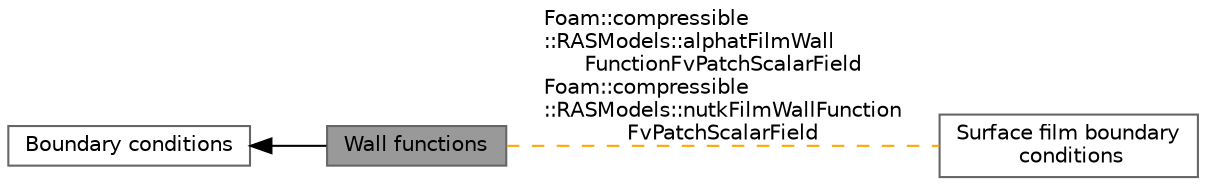 digraph "Wall functions"
{
 // LATEX_PDF_SIZE
  bgcolor="transparent";
  edge [fontname=Helvetica,fontsize=10,labelfontname=Helvetica,labelfontsize=10];
  node [fontname=Helvetica,fontsize=10,shape=box,height=0.2,width=0.4];
  rankdir=LR;
  Node2 [id="Node000002",label="Boundary conditions",height=0.2,width=0.4,color="grey40", fillcolor="white", style="filled",URL="$group__grpCmpTurbulenceBoundaryConditions.html",tooltip=" "];
  Node1 [id="Node000001",label="Wall functions",height=0.2,width=0.4,color="gray40", fillcolor="grey60", style="filled", fontcolor="black",tooltip=" "];
  Node3 [id="Node000003",label="Surface film boundary\l conditions",height=0.2,width=0.4,color="grey40", fillcolor="white", style="filled",URL="$group__grpSurfaceFilmBoundaryConditions.html",tooltip=" "];
  Node2->Node1 [shape=plaintext, dir="back", style="solid"];
  Node1->Node3 [shape=plaintext, label="Foam::compressible\l::RASModels::alphatFilmWall\lFunctionFvPatchScalarField\nFoam::compressible\l::RASModels::nutkFilmWallFunction\lFvPatchScalarField", color="orange", dir="none", style="dashed"];
}
